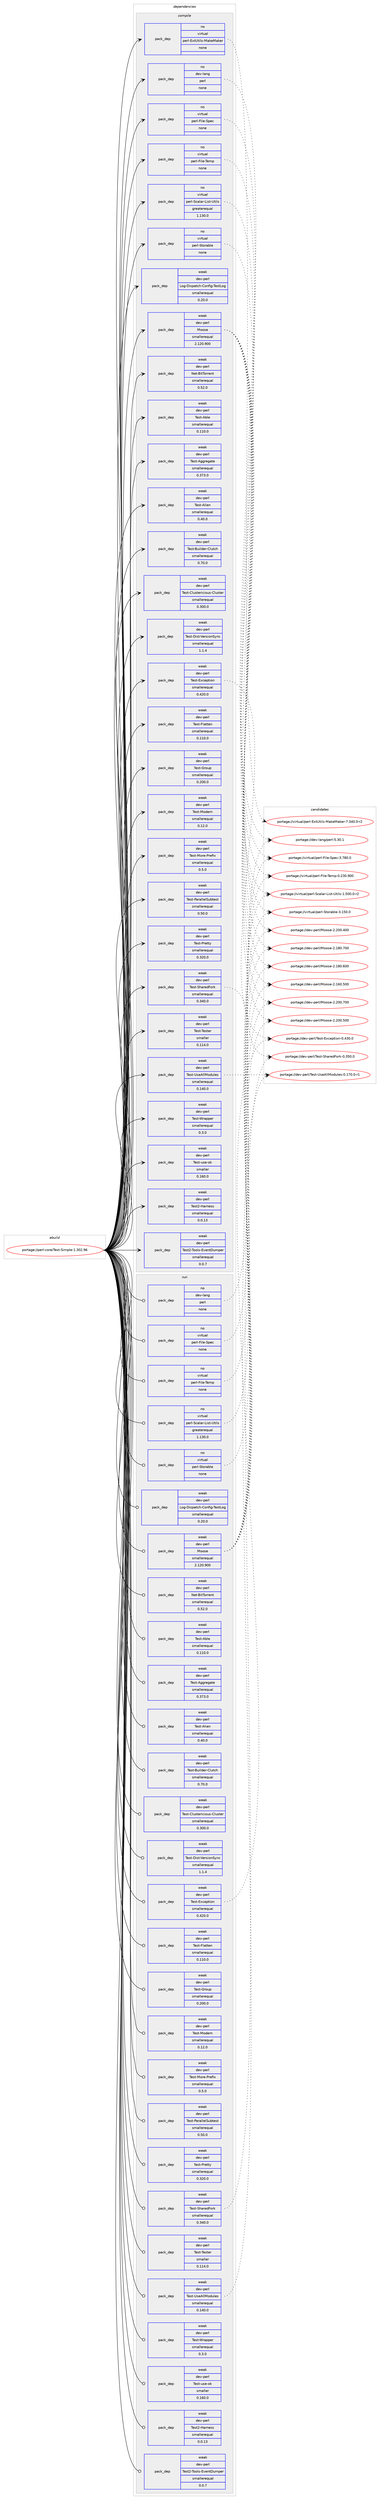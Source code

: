 digraph prolog {

# *************
# Graph options
# *************

newrank=true;
concentrate=true;
compound=true;
graph [rankdir=LR,fontname=Helvetica,fontsize=10,ranksep=1.5];#, ranksep=2.5, nodesep=0.2];
edge  [arrowhead=vee];
node  [fontname=Helvetica,fontsize=10];

# **********
# The ebuild
# **********

subgraph cluster_leftcol {
color=gray;
rank=same;
label=<<i>ebuild</i>>;
id [label="portage://perl-core/Test-Simple-1.302.96", color=red, width=4, href="../perl-core/Test-Simple-1.302.96.svg"];
}

# ****************
# The dependencies
# ****************

subgraph cluster_midcol {
color=gray;
label=<<i>dependencies</i>>;
subgraph cluster_compile {
fillcolor="#eeeeee";
style=filled;
label=<<i>compile</i>>;
subgraph pack36384 {
dependency45492 [label=<<TABLE BORDER="0" CELLBORDER="1" CELLSPACING="0" CELLPADDING="4" WIDTH="220"><TR><TD ROWSPAN="6" CELLPADDING="30">pack_dep</TD></TR><TR><TD WIDTH="110">no</TD></TR><TR><TD>dev-lang</TD></TR><TR><TD>perl</TD></TR><TR><TD>none</TD></TR><TR><TD></TD></TR></TABLE>>, shape=none, color=blue];
}
id:e -> dependency45492:w [weight=20,style="solid",arrowhead="vee"];
subgraph pack36385 {
dependency45493 [label=<<TABLE BORDER="0" CELLBORDER="1" CELLSPACING="0" CELLPADDING="4" WIDTH="220"><TR><TD ROWSPAN="6" CELLPADDING="30">pack_dep</TD></TR><TR><TD WIDTH="110">no</TD></TR><TR><TD>virtual</TD></TR><TR><TD>perl-ExtUtils-MakeMaker</TD></TR><TR><TD>none</TD></TR><TR><TD></TD></TR></TABLE>>, shape=none, color=blue];
}
id:e -> dependency45493:w [weight=20,style="solid",arrowhead="vee"];
subgraph pack36386 {
dependency45494 [label=<<TABLE BORDER="0" CELLBORDER="1" CELLSPACING="0" CELLPADDING="4" WIDTH="220"><TR><TD ROWSPAN="6" CELLPADDING="30">pack_dep</TD></TR><TR><TD WIDTH="110">no</TD></TR><TR><TD>virtual</TD></TR><TR><TD>perl-File-Spec</TD></TR><TR><TD>none</TD></TR><TR><TD></TD></TR></TABLE>>, shape=none, color=blue];
}
id:e -> dependency45494:w [weight=20,style="solid",arrowhead="vee"];
subgraph pack36387 {
dependency45495 [label=<<TABLE BORDER="0" CELLBORDER="1" CELLSPACING="0" CELLPADDING="4" WIDTH="220"><TR><TD ROWSPAN="6" CELLPADDING="30">pack_dep</TD></TR><TR><TD WIDTH="110">no</TD></TR><TR><TD>virtual</TD></TR><TR><TD>perl-File-Temp</TD></TR><TR><TD>none</TD></TR><TR><TD></TD></TR></TABLE>>, shape=none, color=blue];
}
id:e -> dependency45495:w [weight=20,style="solid",arrowhead="vee"];
subgraph pack36388 {
dependency45496 [label=<<TABLE BORDER="0" CELLBORDER="1" CELLSPACING="0" CELLPADDING="4" WIDTH="220"><TR><TD ROWSPAN="6" CELLPADDING="30">pack_dep</TD></TR><TR><TD WIDTH="110">no</TD></TR><TR><TD>virtual</TD></TR><TR><TD>perl-Scalar-List-Utils</TD></TR><TR><TD>greaterequal</TD></TR><TR><TD>1.130.0</TD></TR></TABLE>>, shape=none, color=blue];
}
id:e -> dependency45496:w [weight=20,style="solid",arrowhead="vee"];
subgraph pack36389 {
dependency45497 [label=<<TABLE BORDER="0" CELLBORDER="1" CELLSPACING="0" CELLPADDING="4" WIDTH="220"><TR><TD ROWSPAN="6" CELLPADDING="30">pack_dep</TD></TR><TR><TD WIDTH="110">no</TD></TR><TR><TD>virtual</TD></TR><TR><TD>perl-Storable</TD></TR><TR><TD>none</TD></TR><TR><TD></TD></TR></TABLE>>, shape=none, color=blue];
}
id:e -> dependency45497:w [weight=20,style="solid",arrowhead="vee"];
subgraph pack36390 {
dependency45498 [label=<<TABLE BORDER="0" CELLBORDER="1" CELLSPACING="0" CELLPADDING="4" WIDTH="220"><TR><TD ROWSPAN="6" CELLPADDING="30">pack_dep</TD></TR><TR><TD WIDTH="110">weak</TD></TR><TR><TD>dev-perl</TD></TR><TR><TD>Log-Dispatch-Config-TestLog</TD></TR><TR><TD>smallerequal</TD></TR><TR><TD>0.20.0</TD></TR></TABLE>>, shape=none, color=blue];
}
id:e -> dependency45498:w [weight=20,style="solid",arrowhead="vee"];
subgraph pack36391 {
dependency45499 [label=<<TABLE BORDER="0" CELLBORDER="1" CELLSPACING="0" CELLPADDING="4" WIDTH="220"><TR><TD ROWSPAN="6" CELLPADDING="30">pack_dep</TD></TR><TR><TD WIDTH="110">weak</TD></TR><TR><TD>dev-perl</TD></TR><TR><TD>Moose</TD></TR><TR><TD>smallerequal</TD></TR><TR><TD>2.120.900</TD></TR></TABLE>>, shape=none, color=blue];
}
id:e -> dependency45499:w [weight=20,style="solid",arrowhead="vee"];
subgraph pack36392 {
dependency45500 [label=<<TABLE BORDER="0" CELLBORDER="1" CELLSPACING="0" CELLPADDING="4" WIDTH="220"><TR><TD ROWSPAN="6" CELLPADDING="30">pack_dep</TD></TR><TR><TD WIDTH="110">weak</TD></TR><TR><TD>dev-perl</TD></TR><TR><TD>Net-BitTorrent</TD></TR><TR><TD>smallerequal</TD></TR><TR><TD>0.52.0</TD></TR></TABLE>>, shape=none, color=blue];
}
id:e -> dependency45500:w [weight=20,style="solid",arrowhead="vee"];
subgraph pack36393 {
dependency45501 [label=<<TABLE BORDER="0" CELLBORDER="1" CELLSPACING="0" CELLPADDING="4" WIDTH="220"><TR><TD ROWSPAN="6" CELLPADDING="30">pack_dep</TD></TR><TR><TD WIDTH="110">weak</TD></TR><TR><TD>dev-perl</TD></TR><TR><TD>Test-Able</TD></TR><TR><TD>smallerequal</TD></TR><TR><TD>0.110.0</TD></TR></TABLE>>, shape=none, color=blue];
}
id:e -> dependency45501:w [weight=20,style="solid",arrowhead="vee"];
subgraph pack36394 {
dependency45502 [label=<<TABLE BORDER="0" CELLBORDER="1" CELLSPACING="0" CELLPADDING="4" WIDTH="220"><TR><TD ROWSPAN="6" CELLPADDING="30">pack_dep</TD></TR><TR><TD WIDTH="110">weak</TD></TR><TR><TD>dev-perl</TD></TR><TR><TD>Test-Aggregate</TD></TR><TR><TD>smallerequal</TD></TR><TR><TD>0.373.0</TD></TR></TABLE>>, shape=none, color=blue];
}
id:e -> dependency45502:w [weight=20,style="solid",arrowhead="vee"];
subgraph pack36395 {
dependency45503 [label=<<TABLE BORDER="0" CELLBORDER="1" CELLSPACING="0" CELLPADDING="4" WIDTH="220"><TR><TD ROWSPAN="6" CELLPADDING="30">pack_dep</TD></TR><TR><TD WIDTH="110">weak</TD></TR><TR><TD>dev-perl</TD></TR><TR><TD>Test-Alien</TD></TR><TR><TD>smallerequal</TD></TR><TR><TD>0.40.0</TD></TR></TABLE>>, shape=none, color=blue];
}
id:e -> dependency45503:w [weight=20,style="solid",arrowhead="vee"];
subgraph pack36396 {
dependency45504 [label=<<TABLE BORDER="0" CELLBORDER="1" CELLSPACING="0" CELLPADDING="4" WIDTH="220"><TR><TD ROWSPAN="6" CELLPADDING="30">pack_dep</TD></TR><TR><TD WIDTH="110">weak</TD></TR><TR><TD>dev-perl</TD></TR><TR><TD>Test-Builder-Clutch</TD></TR><TR><TD>smallerequal</TD></TR><TR><TD>0.70.0</TD></TR></TABLE>>, shape=none, color=blue];
}
id:e -> dependency45504:w [weight=20,style="solid",arrowhead="vee"];
subgraph pack36397 {
dependency45505 [label=<<TABLE BORDER="0" CELLBORDER="1" CELLSPACING="0" CELLPADDING="4" WIDTH="220"><TR><TD ROWSPAN="6" CELLPADDING="30">pack_dep</TD></TR><TR><TD WIDTH="110">weak</TD></TR><TR><TD>dev-perl</TD></TR><TR><TD>Test-Clustericious-Cluster</TD></TR><TR><TD>smallerequal</TD></TR><TR><TD>0.300.0</TD></TR></TABLE>>, shape=none, color=blue];
}
id:e -> dependency45505:w [weight=20,style="solid",arrowhead="vee"];
subgraph pack36398 {
dependency45506 [label=<<TABLE BORDER="0" CELLBORDER="1" CELLSPACING="0" CELLPADDING="4" WIDTH="220"><TR><TD ROWSPAN="6" CELLPADDING="30">pack_dep</TD></TR><TR><TD WIDTH="110">weak</TD></TR><TR><TD>dev-perl</TD></TR><TR><TD>Test-Dist-VersionSync</TD></TR><TR><TD>smallerequal</TD></TR><TR><TD>1.1.4</TD></TR></TABLE>>, shape=none, color=blue];
}
id:e -> dependency45506:w [weight=20,style="solid",arrowhead="vee"];
subgraph pack36399 {
dependency45507 [label=<<TABLE BORDER="0" CELLBORDER="1" CELLSPACING="0" CELLPADDING="4" WIDTH="220"><TR><TD ROWSPAN="6" CELLPADDING="30">pack_dep</TD></TR><TR><TD WIDTH="110">weak</TD></TR><TR><TD>dev-perl</TD></TR><TR><TD>Test-Exception</TD></TR><TR><TD>smallerequal</TD></TR><TR><TD>0.420.0</TD></TR></TABLE>>, shape=none, color=blue];
}
id:e -> dependency45507:w [weight=20,style="solid",arrowhead="vee"];
subgraph pack36400 {
dependency45508 [label=<<TABLE BORDER="0" CELLBORDER="1" CELLSPACING="0" CELLPADDING="4" WIDTH="220"><TR><TD ROWSPAN="6" CELLPADDING="30">pack_dep</TD></TR><TR><TD WIDTH="110">weak</TD></TR><TR><TD>dev-perl</TD></TR><TR><TD>Test-Flatten</TD></TR><TR><TD>smallerequal</TD></TR><TR><TD>0.110.0</TD></TR></TABLE>>, shape=none, color=blue];
}
id:e -> dependency45508:w [weight=20,style="solid",arrowhead="vee"];
subgraph pack36401 {
dependency45509 [label=<<TABLE BORDER="0" CELLBORDER="1" CELLSPACING="0" CELLPADDING="4" WIDTH="220"><TR><TD ROWSPAN="6" CELLPADDING="30">pack_dep</TD></TR><TR><TD WIDTH="110">weak</TD></TR><TR><TD>dev-perl</TD></TR><TR><TD>Test-Group</TD></TR><TR><TD>smallerequal</TD></TR><TR><TD>0.200.0</TD></TR></TABLE>>, shape=none, color=blue];
}
id:e -> dependency45509:w [weight=20,style="solid",arrowhead="vee"];
subgraph pack36402 {
dependency45510 [label=<<TABLE BORDER="0" CELLBORDER="1" CELLSPACING="0" CELLPADDING="4" WIDTH="220"><TR><TD ROWSPAN="6" CELLPADDING="30">pack_dep</TD></TR><TR><TD WIDTH="110">weak</TD></TR><TR><TD>dev-perl</TD></TR><TR><TD>Test-Modern</TD></TR><TR><TD>smallerequal</TD></TR><TR><TD>0.12.0</TD></TR></TABLE>>, shape=none, color=blue];
}
id:e -> dependency45510:w [weight=20,style="solid",arrowhead="vee"];
subgraph pack36403 {
dependency45511 [label=<<TABLE BORDER="0" CELLBORDER="1" CELLSPACING="0" CELLPADDING="4" WIDTH="220"><TR><TD ROWSPAN="6" CELLPADDING="30">pack_dep</TD></TR><TR><TD WIDTH="110">weak</TD></TR><TR><TD>dev-perl</TD></TR><TR><TD>Test-More-Prefix</TD></TR><TR><TD>smallerequal</TD></TR><TR><TD>0.5.0</TD></TR></TABLE>>, shape=none, color=blue];
}
id:e -> dependency45511:w [weight=20,style="solid",arrowhead="vee"];
subgraph pack36404 {
dependency45512 [label=<<TABLE BORDER="0" CELLBORDER="1" CELLSPACING="0" CELLPADDING="4" WIDTH="220"><TR><TD ROWSPAN="6" CELLPADDING="30">pack_dep</TD></TR><TR><TD WIDTH="110">weak</TD></TR><TR><TD>dev-perl</TD></TR><TR><TD>Test-ParallelSubtest</TD></TR><TR><TD>smallerequal</TD></TR><TR><TD>0.50.0</TD></TR></TABLE>>, shape=none, color=blue];
}
id:e -> dependency45512:w [weight=20,style="solid",arrowhead="vee"];
subgraph pack36405 {
dependency45513 [label=<<TABLE BORDER="0" CELLBORDER="1" CELLSPACING="0" CELLPADDING="4" WIDTH="220"><TR><TD ROWSPAN="6" CELLPADDING="30">pack_dep</TD></TR><TR><TD WIDTH="110">weak</TD></TR><TR><TD>dev-perl</TD></TR><TR><TD>Test-Pretty</TD></TR><TR><TD>smallerequal</TD></TR><TR><TD>0.320.0</TD></TR></TABLE>>, shape=none, color=blue];
}
id:e -> dependency45513:w [weight=20,style="solid",arrowhead="vee"];
subgraph pack36406 {
dependency45514 [label=<<TABLE BORDER="0" CELLBORDER="1" CELLSPACING="0" CELLPADDING="4" WIDTH="220"><TR><TD ROWSPAN="6" CELLPADDING="30">pack_dep</TD></TR><TR><TD WIDTH="110">weak</TD></TR><TR><TD>dev-perl</TD></TR><TR><TD>Test-SharedFork</TD></TR><TR><TD>smallerequal</TD></TR><TR><TD>0.340.0</TD></TR></TABLE>>, shape=none, color=blue];
}
id:e -> dependency45514:w [weight=20,style="solid",arrowhead="vee"];
subgraph pack36407 {
dependency45515 [label=<<TABLE BORDER="0" CELLBORDER="1" CELLSPACING="0" CELLPADDING="4" WIDTH="220"><TR><TD ROWSPAN="6" CELLPADDING="30">pack_dep</TD></TR><TR><TD WIDTH="110">weak</TD></TR><TR><TD>dev-perl</TD></TR><TR><TD>Test-Tester</TD></TR><TR><TD>smaller</TD></TR><TR><TD>0.114.0</TD></TR></TABLE>>, shape=none, color=blue];
}
id:e -> dependency45515:w [weight=20,style="solid",arrowhead="vee"];
subgraph pack36408 {
dependency45516 [label=<<TABLE BORDER="0" CELLBORDER="1" CELLSPACING="0" CELLPADDING="4" WIDTH="220"><TR><TD ROWSPAN="6" CELLPADDING="30">pack_dep</TD></TR><TR><TD WIDTH="110">weak</TD></TR><TR><TD>dev-perl</TD></TR><TR><TD>Test-UseAllModules</TD></TR><TR><TD>smallerequal</TD></TR><TR><TD>0.140.0</TD></TR></TABLE>>, shape=none, color=blue];
}
id:e -> dependency45516:w [weight=20,style="solid",arrowhead="vee"];
subgraph pack36409 {
dependency45517 [label=<<TABLE BORDER="0" CELLBORDER="1" CELLSPACING="0" CELLPADDING="4" WIDTH="220"><TR><TD ROWSPAN="6" CELLPADDING="30">pack_dep</TD></TR><TR><TD WIDTH="110">weak</TD></TR><TR><TD>dev-perl</TD></TR><TR><TD>Test-Wrapper</TD></TR><TR><TD>smallerequal</TD></TR><TR><TD>0.3.0</TD></TR></TABLE>>, shape=none, color=blue];
}
id:e -> dependency45517:w [weight=20,style="solid",arrowhead="vee"];
subgraph pack36410 {
dependency45518 [label=<<TABLE BORDER="0" CELLBORDER="1" CELLSPACING="0" CELLPADDING="4" WIDTH="220"><TR><TD ROWSPAN="6" CELLPADDING="30">pack_dep</TD></TR><TR><TD WIDTH="110">weak</TD></TR><TR><TD>dev-perl</TD></TR><TR><TD>Test-use-ok</TD></TR><TR><TD>smaller</TD></TR><TR><TD>0.160.0</TD></TR></TABLE>>, shape=none, color=blue];
}
id:e -> dependency45518:w [weight=20,style="solid",arrowhead="vee"];
subgraph pack36411 {
dependency45519 [label=<<TABLE BORDER="0" CELLBORDER="1" CELLSPACING="0" CELLPADDING="4" WIDTH="220"><TR><TD ROWSPAN="6" CELLPADDING="30">pack_dep</TD></TR><TR><TD WIDTH="110">weak</TD></TR><TR><TD>dev-perl</TD></TR><TR><TD>Test2-Harness</TD></TR><TR><TD>smallerequal</TD></TR><TR><TD>0.0.13</TD></TR></TABLE>>, shape=none, color=blue];
}
id:e -> dependency45519:w [weight=20,style="solid",arrowhead="vee"];
subgraph pack36412 {
dependency45520 [label=<<TABLE BORDER="0" CELLBORDER="1" CELLSPACING="0" CELLPADDING="4" WIDTH="220"><TR><TD ROWSPAN="6" CELLPADDING="30">pack_dep</TD></TR><TR><TD WIDTH="110">weak</TD></TR><TR><TD>dev-perl</TD></TR><TR><TD>Test2-Tools-EventDumper</TD></TR><TR><TD>smallerequal</TD></TR><TR><TD>0.0.7</TD></TR></TABLE>>, shape=none, color=blue];
}
id:e -> dependency45520:w [weight=20,style="solid",arrowhead="vee"];
}
subgraph cluster_compileandrun {
fillcolor="#eeeeee";
style=filled;
label=<<i>compile and run</i>>;
}
subgraph cluster_run {
fillcolor="#eeeeee";
style=filled;
label=<<i>run</i>>;
subgraph pack36413 {
dependency45521 [label=<<TABLE BORDER="0" CELLBORDER="1" CELLSPACING="0" CELLPADDING="4" WIDTH="220"><TR><TD ROWSPAN="6" CELLPADDING="30">pack_dep</TD></TR><TR><TD WIDTH="110">no</TD></TR><TR><TD>dev-lang</TD></TR><TR><TD>perl</TD></TR><TR><TD>none</TD></TR><TR><TD></TD></TR></TABLE>>, shape=none, color=blue];
}
id:e -> dependency45521:w [weight=20,style="solid",arrowhead="odot"];
subgraph pack36414 {
dependency45522 [label=<<TABLE BORDER="0" CELLBORDER="1" CELLSPACING="0" CELLPADDING="4" WIDTH="220"><TR><TD ROWSPAN="6" CELLPADDING="30">pack_dep</TD></TR><TR><TD WIDTH="110">no</TD></TR><TR><TD>virtual</TD></TR><TR><TD>perl-File-Spec</TD></TR><TR><TD>none</TD></TR><TR><TD></TD></TR></TABLE>>, shape=none, color=blue];
}
id:e -> dependency45522:w [weight=20,style="solid",arrowhead="odot"];
subgraph pack36415 {
dependency45523 [label=<<TABLE BORDER="0" CELLBORDER="1" CELLSPACING="0" CELLPADDING="4" WIDTH="220"><TR><TD ROWSPAN="6" CELLPADDING="30">pack_dep</TD></TR><TR><TD WIDTH="110">no</TD></TR><TR><TD>virtual</TD></TR><TR><TD>perl-File-Temp</TD></TR><TR><TD>none</TD></TR><TR><TD></TD></TR></TABLE>>, shape=none, color=blue];
}
id:e -> dependency45523:w [weight=20,style="solid",arrowhead="odot"];
subgraph pack36416 {
dependency45524 [label=<<TABLE BORDER="0" CELLBORDER="1" CELLSPACING="0" CELLPADDING="4" WIDTH="220"><TR><TD ROWSPAN="6" CELLPADDING="30">pack_dep</TD></TR><TR><TD WIDTH="110">no</TD></TR><TR><TD>virtual</TD></TR><TR><TD>perl-Scalar-List-Utils</TD></TR><TR><TD>greaterequal</TD></TR><TR><TD>1.130.0</TD></TR></TABLE>>, shape=none, color=blue];
}
id:e -> dependency45524:w [weight=20,style="solid",arrowhead="odot"];
subgraph pack36417 {
dependency45525 [label=<<TABLE BORDER="0" CELLBORDER="1" CELLSPACING="0" CELLPADDING="4" WIDTH="220"><TR><TD ROWSPAN="6" CELLPADDING="30">pack_dep</TD></TR><TR><TD WIDTH="110">no</TD></TR><TR><TD>virtual</TD></TR><TR><TD>perl-Storable</TD></TR><TR><TD>none</TD></TR><TR><TD></TD></TR></TABLE>>, shape=none, color=blue];
}
id:e -> dependency45525:w [weight=20,style="solid",arrowhead="odot"];
subgraph pack36418 {
dependency45526 [label=<<TABLE BORDER="0" CELLBORDER="1" CELLSPACING="0" CELLPADDING="4" WIDTH="220"><TR><TD ROWSPAN="6" CELLPADDING="30">pack_dep</TD></TR><TR><TD WIDTH="110">weak</TD></TR><TR><TD>dev-perl</TD></TR><TR><TD>Log-Dispatch-Config-TestLog</TD></TR><TR><TD>smallerequal</TD></TR><TR><TD>0.20.0</TD></TR></TABLE>>, shape=none, color=blue];
}
id:e -> dependency45526:w [weight=20,style="solid",arrowhead="odot"];
subgraph pack36419 {
dependency45527 [label=<<TABLE BORDER="0" CELLBORDER="1" CELLSPACING="0" CELLPADDING="4" WIDTH="220"><TR><TD ROWSPAN="6" CELLPADDING="30">pack_dep</TD></TR><TR><TD WIDTH="110">weak</TD></TR><TR><TD>dev-perl</TD></TR><TR><TD>Moose</TD></TR><TR><TD>smallerequal</TD></TR><TR><TD>2.120.900</TD></TR></TABLE>>, shape=none, color=blue];
}
id:e -> dependency45527:w [weight=20,style="solid",arrowhead="odot"];
subgraph pack36420 {
dependency45528 [label=<<TABLE BORDER="0" CELLBORDER="1" CELLSPACING="0" CELLPADDING="4" WIDTH="220"><TR><TD ROWSPAN="6" CELLPADDING="30">pack_dep</TD></TR><TR><TD WIDTH="110">weak</TD></TR><TR><TD>dev-perl</TD></TR><TR><TD>Net-BitTorrent</TD></TR><TR><TD>smallerequal</TD></TR><TR><TD>0.52.0</TD></TR></TABLE>>, shape=none, color=blue];
}
id:e -> dependency45528:w [weight=20,style="solid",arrowhead="odot"];
subgraph pack36421 {
dependency45529 [label=<<TABLE BORDER="0" CELLBORDER="1" CELLSPACING="0" CELLPADDING="4" WIDTH="220"><TR><TD ROWSPAN="6" CELLPADDING="30">pack_dep</TD></TR><TR><TD WIDTH="110">weak</TD></TR><TR><TD>dev-perl</TD></TR><TR><TD>Test-Able</TD></TR><TR><TD>smallerequal</TD></TR><TR><TD>0.110.0</TD></TR></TABLE>>, shape=none, color=blue];
}
id:e -> dependency45529:w [weight=20,style="solid",arrowhead="odot"];
subgraph pack36422 {
dependency45530 [label=<<TABLE BORDER="0" CELLBORDER="1" CELLSPACING="0" CELLPADDING="4" WIDTH="220"><TR><TD ROWSPAN="6" CELLPADDING="30">pack_dep</TD></TR><TR><TD WIDTH="110">weak</TD></TR><TR><TD>dev-perl</TD></TR><TR><TD>Test-Aggregate</TD></TR><TR><TD>smallerequal</TD></TR><TR><TD>0.373.0</TD></TR></TABLE>>, shape=none, color=blue];
}
id:e -> dependency45530:w [weight=20,style="solid",arrowhead="odot"];
subgraph pack36423 {
dependency45531 [label=<<TABLE BORDER="0" CELLBORDER="1" CELLSPACING="0" CELLPADDING="4" WIDTH="220"><TR><TD ROWSPAN="6" CELLPADDING="30">pack_dep</TD></TR><TR><TD WIDTH="110">weak</TD></TR><TR><TD>dev-perl</TD></TR><TR><TD>Test-Alien</TD></TR><TR><TD>smallerequal</TD></TR><TR><TD>0.40.0</TD></TR></TABLE>>, shape=none, color=blue];
}
id:e -> dependency45531:w [weight=20,style="solid",arrowhead="odot"];
subgraph pack36424 {
dependency45532 [label=<<TABLE BORDER="0" CELLBORDER="1" CELLSPACING="0" CELLPADDING="4" WIDTH="220"><TR><TD ROWSPAN="6" CELLPADDING="30">pack_dep</TD></TR><TR><TD WIDTH="110">weak</TD></TR><TR><TD>dev-perl</TD></TR><TR><TD>Test-Builder-Clutch</TD></TR><TR><TD>smallerequal</TD></TR><TR><TD>0.70.0</TD></TR></TABLE>>, shape=none, color=blue];
}
id:e -> dependency45532:w [weight=20,style="solid",arrowhead="odot"];
subgraph pack36425 {
dependency45533 [label=<<TABLE BORDER="0" CELLBORDER="1" CELLSPACING="0" CELLPADDING="4" WIDTH="220"><TR><TD ROWSPAN="6" CELLPADDING="30">pack_dep</TD></TR><TR><TD WIDTH="110">weak</TD></TR><TR><TD>dev-perl</TD></TR><TR><TD>Test-Clustericious-Cluster</TD></TR><TR><TD>smallerequal</TD></TR><TR><TD>0.300.0</TD></TR></TABLE>>, shape=none, color=blue];
}
id:e -> dependency45533:w [weight=20,style="solid",arrowhead="odot"];
subgraph pack36426 {
dependency45534 [label=<<TABLE BORDER="0" CELLBORDER="1" CELLSPACING="0" CELLPADDING="4" WIDTH="220"><TR><TD ROWSPAN="6" CELLPADDING="30">pack_dep</TD></TR><TR><TD WIDTH="110">weak</TD></TR><TR><TD>dev-perl</TD></TR><TR><TD>Test-Dist-VersionSync</TD></TR><TR><TD>smallerequal</TD></TR><TR><TD>1.1.4</TD></TR></TABLE>>, shape=none, color=blue];
}
id:e -> dependency45534:w [weight=20,style="solid",arrowhead="odot"];
subgraph pack36427 {
dependency45535 [label=<<TABLE BORDER="0" CELLBORDER="1" CELLSPACING="0" CELLPADDING="4" WIDTH="220"><TR><TD ROWSPAN="6" CELLPADDING="30">pack_dep</TD></TR><TR><TD WIDTH="110">weak</TD></TR><TR><TD>dev-perl</TD></TR><TR><TD>Test-Exception</TD></TR><TR><TD>smallerequal</TD></TR><TR><TD>0.420.0</TD></TR></TABLE>>, shape=none, color=blue];
}
id:e -> dependency45535:w [weight=20,style="solid",arrowhead="odot"];
subgraph pack36428 {
dependency45536 [label=<<TABLE BORDER="0" CELLBORDER="1" CELLSPACING="0" CELLPADDING="4" WIDTH="220"><TR><TD ROWSPAN="6" CELLPADDING="30">pack_dep</TD></TR><TR><TD WIDTH="110">weak</TD></TR><TR><TD>dev-perl</TD></TR><TR><TD>Test-Flatten</TD></TR><TR><TD>smallerequal</TD></TR><TR><TD>0.110.0</TD></TR></TABLE>>, shape=none, color=blue];
}
id:e -> dependency45536:w [weight=20,style="solid",arrowhead="odot"];
subgraph pack36429 {
dependency45537 [label=<<TABLE BORDER="0" CELLBORDER="1" CELLSPACING="0" CELLPADDING="4" WIDTH="220"><TR><TD ROWSPAN="6" CELLPADDING="30">pack_dep</TD></TR><TR><TD WIDTH="110">weak</TD></TR><TR><TD>dev-perl</TD></TR><TR><TD>Test-Group</TD></TR><TR><TD>smallerequal</TD></TR><TR><TD>0.200.0</TD></TR></TABLE>>, shape=none, color=blue];
}
id:e -> dependency45537:w [weight=20,style="solid",arrowhead="odot"];
subgraph pack36430 {
dependency45538 [label=<<TABLE BORDER="0" CELLBORDER="1" CELLSPACING="0" CELLPADDING="4" WIDTH="220"><TR><TD ROWSPAN="6" CELLPADDING="30">pack_dep</TD></TR><TR><TD WIDTH="110">weak</TD></TR><TR><TD>dev-perl</TD></TR><TR><TD>Test-Modern</TD></TR><TR><TD>smallerequal</TD></TR><TR><TD>0.12.0</TD></TR></TABLE>>, shape=none, color=blue];
}
id:e -> dependency45538:w [weight=20,style="solid",arrowhead="odot"];
subgraph pack36431 {
dependency45539 [label=<<TABLE BORDER="0" CELLBORDER="1" CELLSPACING="0" CELLPADDING="4" WIDTH="220"><TR><TD ROWSPAN="6" CELLPADDING="30">pack_dep</TD></TR><TR><TD WIDTH="110">weak</TD></TR><TR><TD>dev-perl</TD></TR><TR><TD>Test-More-Prefix</TD></TR><TR><TD>smallerequal</TD></TR><TR><TD>0.5.0</TD></TR></TABLE>>, shape=none, color=blue];
}
id:e -> dependency45539:w [weight=20,style="solid",arrowhead="odot"];
subgraph pack36432 {
dependency45540 [label=<<TABLE BORDER="0" CELLBORDER="1" CELLSPACING="0" CELLPADDING="4" WIDTH="220"><TR><TD ROWSPAN="6" CELLPADDING="30">pack_dep</TD></TR><TR><TD WIDTH="110">weak</TD></TR><TR><TD>dev-perl</TD></TR><TR><TD>Test-ParallelSubtest</TD></TR><TR><TD>smallerequal</TD></TR><TR><TD>0.50.0</TD></TR></TABLE>>, shape=none, color=blue];
}
id:e -> dependency45540:w [weight=20,style="solid",arrowhead="odot"];
subgraph pack36433 {
dependency45541 [label=<<TABLE BORDER="0" CELLBORDER="1" CELLSPACING="0" CELLPADDING="4" WIDTH="220"><TR><TD ROWSPAN="6" CELLPADDING="30">pack_dep</TD></TR><TR><TD WIDTH="110">weak</TD></TR><TR><TD>dev-perl</TD></TR><TR><TD>Test-Pretty</TD></TR><TR><TD>smallerequal</TD></TR><TR><TD>0.320.0</TD></TR></TABLE>>, shape=none, color=blue];
}
id:e -> dependency45541:w [weight=20,style="solid",arrowhead="odot"];
subgraph pack36434 {
dependency45542 [label=<<TABLE BORDER="0" CELLBORDER="1" CELLSPACING="0" CELLPADDING="4" WIDTH="220"><TR><TD ROWSPAN="6" CELLPADDING="30">pack_dep</TD></TR><TR><TD WIDTH="110">weak</TD></TR><TR><TD>dev-perl</TD></TR><TR><TD>Test-SharedFork</TD></TR><TR><TD>smallerequal</TD></TR><TR><TD>0.340.0</TD></TR></TABLE>>, shape=none, color=blue];
}
id:e -> dependency45542:w [weight=20,style="solid",arrowhead="odot"];
subgraph pack36435 {
dependency45543 [label=<<TABLE BORDER="0" CELLBORDER="1" CELLSPACING="0" CELLPADDING="4" WIDTH="220"><TR><TD ROWSPAN="6" CELLPADDING="30">pack_dep</TD></TR><TR><TD WIDTH="110">weak</TD></TR><TR><TD>dev-perl</TD></TR><TR><TD>Test-Tester</TD></TR><TR><TD>smaller</TD></TR><TR><TD>0.114.0</TD></TR></TABLE>>, shape=none, color=blue];
}
id:e -> dependency45543:w [weight=20,style="solid",arrowhead="odot"];
subgraph pack36436 {
dependency45544 [label=<<TABLE BORDER="0" CELLBORDER="1" CELLSPACING="0" CELLPADDING="4" WIDTH="220"><TR><TD ROWSPAN="6" CELLPADDING="30">pack_dep</TD></TR><TR><TD WIDTH="110">weak</TD></TR><TR><TD>dev-perl</TD></TR><TR><TD>Test-UseAllModules</TD></TR><TR><TD>smallerequal</TD></TR><TR><TD>0.140.0</TD></TR></TABLE>>, shape=none, color=blue];
}
id:e -> dependency45544:w [weight=20,style="solid",arrowhead="odot"];
subgraph pack36437 {
dependency45545 [label=<<TABLE BORDER="0" CELLBORDER="1" CELLSPACING="0" CELLPADDING="4" WIDTH="220"><TR><TD ROWSPAN="6" CELLPADDING="30">pack_dep</TD></TR><TR><TD WIDTH="110">weak</TD></TR><TR><TD>dev-perl</TD></TR><TR><TD>Test-Wrapper</TD></TR><TR><TD>smallerequal</TD></TR><TR><TD>0.3.0</TD></TR></TABLE>>, shape=none, color=blue];
}
id:e -> dependency45545:w [weight=20,style="solid",arrowhead="odot"];
subgraph pack36438 {
dependency45546 [label=<<TABLE BORDER="0" CELLBORDER="1" CELLSPACING="0" CELLPADDING="4" WIDTH="220"><TR><TD ROWSPAN="6" CELLPADDING="30">pack_dep</TD></TR><TR><TD WIDTH="110">weak</TD></TR><TR><TD>dev-perl</TD></TR><TR><TD>Test-use-ok</TD></TR><TR><TD>smaller</TD></TR><TR><TD>0.160.0</TD></TR></TABLE>>, shape=none, color=blue];
}
id:e -> dependency45546:w [weight=20,style="solid",arrowhead="odot"];
subgraph pack36439 {
dependency45547 [label=<<TABLE BORDER="0" CELLBORDER="1" CELLSPACING="0" CELLPADDING="4" WIDTH="220"><TR><TD ROWSPAN="6" CELLPADDING="30">pack_dep</TD></TR><TR><TD WIDTH="110">weak</TD></TR><TR><TD>dev-perl</TD></TR><TR><TD>Test2-Harness</TD></TR><TR><TD>smallerequal</TD></TR><TR><TD>0.0.13</TD></TR></TABLE>>, shape=none, color=blue];
}
id:e -> dependency45547:w [weight=20,style="solid",arrowhead="odot"];
subgraph pack36440 {
dependency45548 [label=<<TABLE BORDER="0" CELLBORDER="1" CELLSPACING="0" CELLPADDING="4" WIDTH="220"><TR><TD ROWSPAN="6" CELLPADDING="30">pack_dep</TD></TR><TR><TD WIDTH="110">weak</TD></TR><TR><TD>dev-perl</TD></TR><TR><TD>Test2-Tools-EventDumper</TD></TR><TR><TD>smallerequal</TD></TR><TR><TD>0.0.7</TD></TR></TABLE>>, shape=none, color=blue];
}
id:e -> dependency45548:w [weight=20,style="solid",arrowhead="odot"];
}
}

# **************
# The candidates
# **************

subgraph cluster_choices {
rank=same;
color=gray;
label=<<i>candidates</i>>;

subgraph choice36384 {
color=black;
nodesep=1;
choice10010111845108971101034711210111410845534651484649 [label="portage://dev-lang/perl-5.30.1", color=red, width=4,href="../dev-lang/perl-5.30.1.svg"];
dependency45492:e -> choice10010111845108971101034711210111410845534651484649:w [style=dotted,weight="100"];
}
subgraph choice36385 {
color=black;
nodesep=1;
choice1181051141161179710847112101114108456912011685116105108115457797107101779710710111445554651524846484511450 [label="portage://virtual/perl-ExtUtils-MakeMaker-7.340.0-r2", color=red, width=4,href="../virtual/perl-ExtUtils-MakeMaker-7.340.0-r2.svg"];
dependency45493:e -> choice1181051141161179710847112101114108456912011685116105108115457797107101779710710111445554651524846484511450:w [style=dotted,weight="100"];
}
subgraph choice36386 {
color=black;
nodesep=1;
choice118105114116117971084711210111410845701051081014583112101994551465556484648 [label="portage://virtual/perl-File-Spec-3.780.0", color=red, width=4,href="../virtual/perl-File-Spec-3.780.0.svg"];
dependency45494:e -> choice118105114116117971084711210111410845701051081014583112101994551465556484648:w [style=dotted,weight="100"];
}
subgraph choice36387 {
color=black;
nodesep=1;
choice11810511411611797108471121011141084570105108101458410110911245484650514846574848 [label="portage://virtual/perl-File-Temp-0.230.900", color=red, width=4,href="../virtual/perl-File-Temp-0.230.900.svg"];
dependency45495:e -> choice11810511411611797108471121011141084570105108101458410110911245484650514846574848:w [style=dotted,weight="100"];
}
subgraph choice36388 {
color=black;
nodesep=1;
choice118105114116117971084711210111410845839997108971144576105115116458511610510811545494653484846484511450 [label="portage://virtual/perl-Scalar-List-Utils-1.500.0-r2", color=red, width=4,href="../virtual/perl-Scalar-List-Utils-1.500.0-r2.svg"];
dependency45496:e -> choice118105114116117971084711210111410845839997108971144576105115116458511610510811545494653484846484511450:w [style=dotted,weight="100"];
}
subgraph choice36389 {
color=black;
nodesep=1;
choice1181051141161179710847112101114108458311611111497981081014551464953484648 [label="portage://virtual/perl-Storable-3.150.0", color=red, width=4,href="../virtual/perl-Storable-3.150.0.svg"];
dependency45497:e -> choice1181051141161179710847112101114108458311611111497981081014551464953484648:w [style=dotted,weight="100"];
}
subgraph choice36390 {
color=black;
nodesep=1;
}
subgraph choice36391 {
color=black;
nodesep=1;
choice10010111845112101114108477711111111510145504650484846554848 [label="portage://dev-perl/Moose-2.200.700", color=red, width=4,href="../dev-perl/Moose-2.200.700.svg"];
choice10010111845112101114108477711111111510145504650484846534848 [label="portage://dev-perl/Moose-2.200.500", color=red, width=4,href="../dev-perl/Moose-2.200.500.svg"];
choice10010111845112101114108477711111111510145504650484846524848 [label="portage://dev-perl/Moose-2.200.400", color=red, width=4,href="../dev-perl/Moose-2.200.400.svg"];
choice10010111845112101114108477711111111510145504649564846554848 [label="portage://dev-perl/Moose-2.180.700", color=red, width=4,href="../dev-perl/Moose-2.180.700.svg"];
choice10010111845112101114108477711111111510145504649564846544848 [label="portage://dev-perl/Moose-2.180.600", color=red, width=4,href="../dev-perl/Moose-2.180.600.svg"];
choice10010111845112101114108477711111111510145504649544846534848 [label="portage://dev-perl/Moose-2.160.500", color=red, width=4,href="../dev-perl/Moose-2.160.500.svg"];
dependency45499:e -> choice10010111845112101114108477711111111510145504650484846554848:w [style=dotted,weight="100"];
dependency45499:e -> choice10010111845112101114108477711111111510145504650484846534848:w [style=dotted,weight="100"];
dependency45499:e -> choice10010111845112101114108477711111111510145504650484846524848:w [style=dotted,weight="100"];
dependency45499:e -> choice10010111845112101114108477711111111510145504649564846554848:w [style=dotted,weight="100"];
dependency45499:e -> choice10010111845112101114108477711111111510145504649564846544848:w [style=dotted,weight="100"];
dependency45499:e -> choice10010111845112101114108477711111111510145504649544846534848:w [style=dotted,weight="100"];
}
subgraph choice36392 {
color=black;
nodesep=1;
}
subgraph choice36393 {
color=black;
nodesep=1;
}
subgraph choice36394 {
color=black;
nodesep=1;
}
subgraph choice36395 {
color=black;
nodesep=1;
}
subgraph choice36396 {
color=black;
nodesep=1;
}
subgraph choice36397 {
color=black;
nodesep=1;
}
subgraph choice36398 {
color=black;
nodesep=1;
}
subgraph choice36399 {
color=black;
nodesep=1;
choice1001011184511210111410847841011151164569120991011121161051111104548465251484648 [label="portage://dev-perl/Test-Exception-0.430.0", color=red, width=4,href="../dev-perl/Test-Exception-0.430.0.svg"];
dependency45507:e -> choice1001011184511210111410847841011151164569120991011121161051111104548465251484648:w [style=dotted,weight="100"];
}
subgraph choice36400 {
color=black;
nodesep=1;
}
subgraph choice36401 {
color=black;
nodesep=1;
}
subgraph choice36402 {
color=black;
nodesep=1;
}
subgraph choice36403 {
color=black;
nodesep=1;
}
subgraph choice36404 {
color=black;
nodesep=1;
}
subgraph choice36405 {
color=black;
nodesep=1;
}
subgraph choice36406 {
color=black;
nodesep=1;
choice100101118451121011141084784101115116458310497114101100701111141074548465153484648 [label="portage://dev-perl/Test-SharedFork-0.350.0", color=red, width=4,href="../dev-perl/Test-SharedFork-0.350.0.svg"];
dependency45514:e -> choice100101118451121011141084784101115116458310497114101100701111141074548465153484648:w [style=dotted,weight="100"];
}
subgraph choice36407 {
color=black;
nodesep=1;
}
subgraph choice36408 {
color=black;
nodesep=1;
choice1001011184511210111410847841011151164585115101651081087711110011710810111545484649554846484511449 [label="portage://dev-perl/Test-UseAllModules-0.170.0-r1", color=red, width=4,href="../dev-perl/Test-UseAllModules-0.170.0-r1.svg"];
dependency45516:e -> choice1001011184511210111410847841011151164585115101651081087711110011710810111545484649554846484511449:w [style=dotted,weight="100"];
}
subgraph choice36409 {
color=black;
nodesep=1;
}
subgraph choice36410 {
color=black;
nodesep=1;
}
subgraph choice36411 {
color=black;
nodesep=1;
}
subgraph choice36412 {
color=black;
nodesep=1;
}
subgraph choice36413 {
color=black;
nodesep=1;
choice10010111845108971101034711210111410845534651484649 [label="portage://dev-lang/perl-5.30.1", color=red, width=4,href="../dev-lang/perl-5.30.1.svg"];
dependency45521:e -> choice10010111845108971101034711210111410845534651484649:w [style=dotted,weight="100"];
}
subgraph choice36414 {
color=black;
nodesep=1;
choice118105114116117971084711210111410845701051081014583112101994551465556484648 [label="portage://virtual/perl-File-Spec-3.780.0", color=red, width=4,href="../virtual/perl-File-Spec-3.780.0.svg"];
dependency45522:e -> choice118105114116117971084711210111410845701051081014583112101994551465556484648:w [style=dotted,weight="100"];
}
subgraph choice36415 {
color=black;
nodesep=1;
choice11810511411611797108471121011141084570105108101458410110911245484650514846574848 [label="portage://virtual/perl-File-Temp-0.230.900", color=red, width=4,href="../virtual/perl-File-Temp-0.230.900.svg"];
dependency45523:e -> choice11810511411611797108471121011141084570105108101458410110911245484650514846574848:w [style=dotted,weight="100"];
}
subgraph choice36416 {
color=black;
nodesep=1;
choice118105114116117971084711210111410845839997108971144576105115116458511610510811545494653484846484511450 [label="portage://virtual/perl-Scalar-List-Utils-1.500.0-r2", color=red, width=4,href="../virtual/perl-Scalar-List-Utils-1.500.0-r2.svg"];
dependency45524:e -> choice118105114116117971084711210111410845839997108971144576105115116458511610510811545494653484846484511450:w [style=dotted,weight="100"];
}
subgraph choice36417 {
color=black;
nodesep=1;
choice1181051141161179710847112101114108458311611111497981081014551464953484648 [label="portage://virtual/perl-Storable-3.150.0", color=red, width=4,href="../virtual/perl-Storable-3.150.0.svg"];
dependency45525:e -> choice1181051141161179710847112101114108458311611111497981081014551464953484648:w [style=dotted,weight="100"];
}
subgraph choice36418 {
color=black;
nodesep=1;
}
subgraph choice36419 {
color=black;
nodesep=1;
choice10010111845112101114108477711111111510145504650484846554848 [label="portage://dev-perl/Moose-2.200.700", color=red, width=4,href="../dev-perl/Moose-2.200.700.svg"];
choice10010111845112101114108477711111111510145504650484846534848 [label="portage://dev-perl/Moose-2.200.500", color=red, width=4,href="../dev-perl/Moose-2.200.500.svg"];
choice10010111845112101114108477711111111510145504650484846524848 [label="portage://dev-perl/Moose-2.200.400", color=red, width=4,href="../dev-perl/Moose-2.200.400.svg"];
choice10010111845112101114108477711111111510145504649564846554848 [label="portage://dev-perl/Moose-2.180.700", color=red, width=4,href="../dev-perl/Moose-2.180.700.svg"];
choice10010111845112101114108477711111111510145504649564846544848 [label="portage://dev-perl/Moose-2.180.600", color=red, width=4,href="../dev-perl/Moose-2.180.600.svg"];
choice10010111845112101114108477711111111510145504649544846534848 [label="portage://dev-perl/Moose-2.160.500", color=red, width=4,href="../dev-perl/Moose-2.160.500.svg"];
dependency45527:e -> choice10010111845112101114108477711111111510145504650484846554848:w [style=dotted,weight="100"];
dependency45527:e -> choice10010111845112101114108477711111111510145504650484846534848:w [style=dotted,weight="100"];
dependency45527:e -> choice10010111845112101114108477711111111510145504650484846524848:w [style=dotted,weight="100"];
dependency45527:e -> choice10010111845112101114108477711111111510145504649564846554848:w [style=dotted,weight="100"];
dependency45527:e -> choice10010111845112101114108477711111111510145504649564846544848:w [style=dotted,weight="100"];
dependency45527:e -> choice10010111845112101114108477711111111510145504649544846534848:w [style=dotted,weight="100"];
}
subgraph choice36420 {
color=black;
nodesep=1;
}
subgraph choice36421 {
color=black;
nodesep=1;
}
subgraph choice36422 {
color=black;
nodesep=1;
}
subgraph choice36423 {
color=black;
nodesep=1;
}
subgraph choice36424 {
color=black;
nodesep=1;
}
subgraph choice36425 {
color=black;
nodesep=1;
}
subgraph choice36426 {
color=black;
nodesep=1;
}
subgraph choice36427 {
color=black;
nodesep=1;
choice1001011184511210111410847841011151164569120991011121161051111104548465251484648 [label="portage://dev-perl/Test-Exception-0.430.0", color=red, width=4,href="../dev-perl/Test-Exception-0.430.0.svg"];
dependency45535:e -> choice1001011184511210111410847841011151164569120991011121161051111104548465251484648:w [style=dotted,weight="100"];
}
subgraph choice36428 {
color=black;
nodesep=1;
}
subgraph choice36429 {
color=black;
nodesep=1;
}
subgraph choice36430 {
color=black;
nodesep=1;
}
subgraph choice36431 {
color=black;
nodesep=1;
}
subgraph choice36432 {
color=black;
nodesep=1;
}
subgraph choice36433 {
color=black;
nodesep=1;
}
subgraph choice36434 {
color=black;
nodesep=1;
choice100101118451121011141084784101115116458310497114101100701111141074548465153484648 [label="portage://dev-perl/Test-SharedFork-0.350.0", color=red, width=4,href="../dev-perl/Test-SharedFork-0.350.0.svg"];
dependency45542:e -> choice100101118451121011141084784101115116458310497114101100701111141074548465153484648:w [style=dotted,weight="100"];
}
subgraph choice36435 {
color=black;
nodesep=1;
}
subgraph choice36436 {
color=black;
nodesep=1;
choice1001011184511210111410847841011151164585115101651081087711110011710810111545484649554846484511449 [label="portage://dev-perl/Test-UseAllModules-0.170.0-r1", color=red, width=4,href="../dev-perl/Test-UseAllModules-0.170.0-r1.svg"];
dependency45544:e -> choice1001011184511210111410847841011151164585115101651081087711110011710810111545484649554846484511449:w [style=dotted,weight="100"];
}
subgraph choice36437 {
color=black;
nodesep=1;
}
subgraph choice36438 {
color=black;
nodesep=1;
}
subgraph choice36439 {
color=black;
nodesep=1;
}
subgraph choice36440 {
color=black;
nodesep=1;
}
}

}
